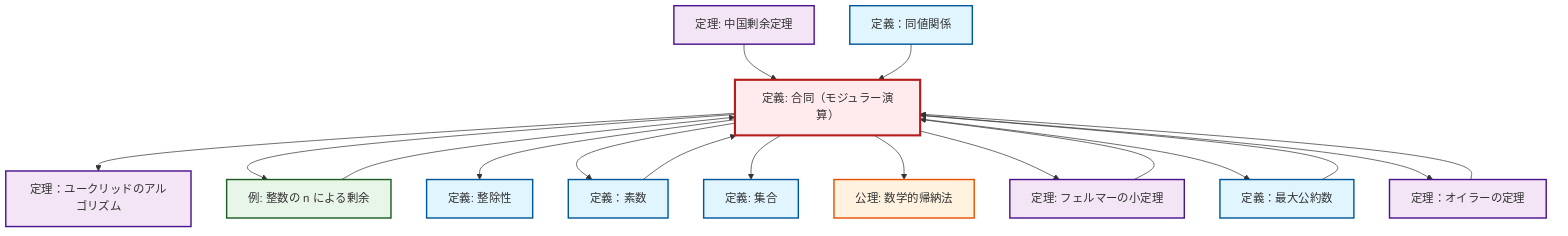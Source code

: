 graph TD
    classDef definition fill:#e1f5fe,stroke:#01579b,stroke-width:2px
    classDef theorem fill:#f3e5f5,stroke:#4a148c,stroke-width:2px
    classDef axiom fill:#fff3e0,stroke:#e65100,stroke-width:2px
    classDef example fill:#e8f5e9,stroke:#1b5e20,stroke-width:2px
    classDef current fill:#ffebee,stroke:#b71c1c,stroke-width:3px
    def-congruence["定義: 合同（モジュラー演算）"]:::definition
    def-divisibility["定義: 整除性"]:::definition
    ex-quotient-integers-mod-n["例: 整数の n による剰余"]:::example
    thm-euler["定理：オイラーの定理"]:::theorem
    ax-induction["公理: 数学的帰納法"]:::axiom
    thm-fermat-little["定理: フェルマーの小定理"]:::theorem
    def-set["定義: 集合"]:::definition
    def-equivalence-relation["定義：同値関係"]:::definition
    def-gcd["定義：最大公約数"]:::definition
    thm-chinese-remainder["定理: 中国剰余定理"]:::theorem
    def-prime["定義：素数"]:::definition
    thm-euclidean-algorithm["定理：ユークリッドのアルゴリズム"]:::theorem
    thm-fermat-little --> def-congruence
    def-congruence --> thm-euclidean-algorithm
    def-prime --> def-congruence
    def-congruence --> ex-quotient-integers-mod-n
    def-gcd --> def-congruence
    def-congruence --> def-divisibility
    def-congruence --> def-prime
    def-congruence --> def-set
    thm-chinese-remainder --> def-congruence
    thm-euler --> def-congruence
    def-congruence --> ax-induction
    def-equivalence-relation --> def-congruence
    def-congruence --> thm-fermat-little
    def-congruence --> def-gcd
    ex-quotient-integers-mod-n --> def-congruence
    def-congruence --> thm-euler
    class def-congruence current